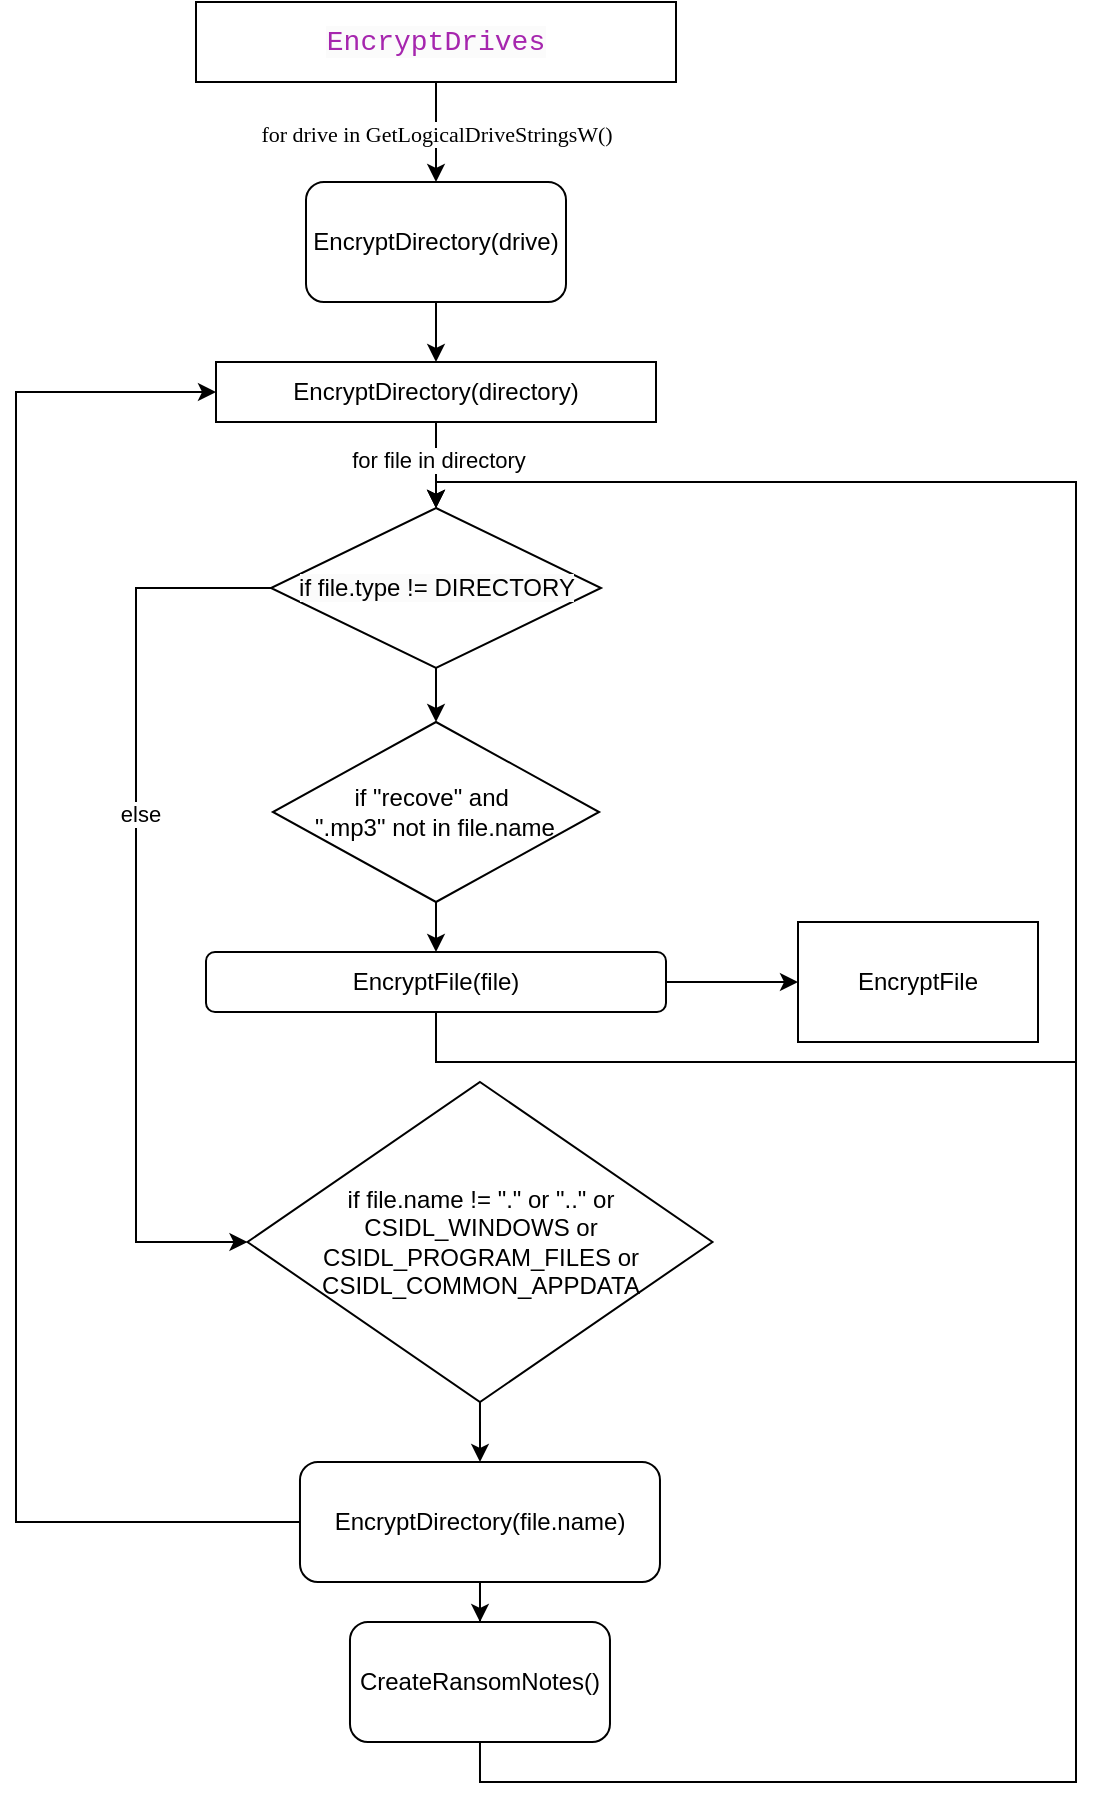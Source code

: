 <mxfile version="22.1.14" type="onedrive">
  <diagram name="Page-1" id="mA9KnFMOpT-UQdTU4MqX">
    <mxGraphModel grid="1" page="1" gridSize="10" guides="1" tooltips="1" connect="1" arrows="1" fold="1" pageScale="1" pageWidth="827" pageHeight="1169" math="0" shadow="0">
      <root>
        <mxCell id="0" />
        <mxCell id="1" parent="0" />
        <mxCell id="yoWECQIdevA45j4zDhMU-1" style="edgeStyle=orthogonalEdgeStyle;rounded=0;orthogonalLoop=1;jettySize=auto;html=1;exitX=0.5;exitY=1;exitDx=0;exitDy=0;" edge="1" parent="1" source="yoWECQIdevA45j4zDhMU-3" target="yoWECQIdevA45j4zDhMU-21">
          <mxGeometry relative="1" as="geometry">
            <mxPoint x="1060" y="2820" as="targetPoint" />
          </mxGeometry>
        </mxCell>
        <mxCell id="yoWECQIdevA45j4zDhMU-2" value="&lt;font face=&quot;Consolas&quot;&gt;for drive in&amp;nbsp;GetLogicalDriveStringsW()&lt;/font&gt;" style="edgeLabel;html=1;align=center;verticalAlign=middle;resizable=0;points=[];" connectable="0" vertex="1" parent="yoWECQIdevA45j4zDhMU-1">
          <mxGeometry x="0.034" relative="1" as="geometry">
            <mxPoint as="offset" />
          </mxGeometry>
        </mxCell>
        <mxCell id="yoWECQIdevA45j4zDhMU-3" value="&lt;span style=&quot;color: rgb(166, 38, 174); font-family: Consolas, &amp;quot;Courier New&amp;quot;, monospace; font-size: 14px; font-style: normal; font-variant-ligatures: normal; font-variant-caps: normal; font-weight: 400; letter-spacing: normal; orphans: 2; text-align: center; text-indent: 0px; text-transform: none; widows: 2; word-spacing: 0px; -webkit-text-stroke-width: 0px; background-color: rgb(251, 251, 251); text-decoration-thickness: initial; text-decoration-style: initial; text-decoration-color: initial; float: none; display: inline !important;&quot;&gt;EncryptDrives&lt;/span&gt;" style="rounded=0;whiteSpace=wrap;html=1;" vertex="1" parent="1">
          <mxGeometry x="940" y="2700" width="240" height="40" as="geometry" />
        </mxCell>
        <mxCell id="yoWECQIdevA45j4zDhMU-4" style="edgeStyle=orthogonalEdgeStyle;rounded=0;orthogonalLoop=1;jettySize=auto;html=1;exitX=0.5;exitY=1;exitDx=0;exitDy=0;entryX=0.5;entryY=0;entryDx=0;entryDy=0;" edge="1" parent="1" source="yoWECQIdevA45j4zDhMU-6" target="yoWECQIdevA45j4zDhMU-14">
          <mxGeometry relative="1" as="geometry">
            <mxPoint x="1060" y="2950" as="targetPoint" />
          </mxGeometry>
        </mxCell>
        <mxCell id="yoWECQIdevA45j4zDhMU-5" value="for file in directory" style="edgeLabel;html=1;align=center;verticalAlign=middle;resizable=0;points=[];" connectable="0" vertex="1" parent="yoWECQIdevA45j4zDhMU-4">
          <mxGeometry x="-0.018" y="-2" relative="1" as="geometry">
            <mxPoint x="3" y="-2" as="offset" />
          </mxGeometry>
        </mxCell>
        <mxCell id="yoWECQIdevA45j4zDhMU-6" value="EncryptDirectory(directory)" style="rounded=0;whiteSpace=wrap;html=1;" vertex="1" parent="1">
          <mxGeometry x="950" y="2880" width="220" height="30" as="geometry" />
        </mxCell>
        <mxCell id="yoWECQIdevA45j4zDhMU-7" style="edgeStyle=orthogonalEdgeStyle;rounded=0;orthogonalLoop=1;jettySize=auto;html=1;exitX=1;exitY=0.5;exitDx=0;exitDy=0;" edge="1" parent="1" source="yoWECQIdevA45j4zDhMU-9" target="yoWECQIdevA45j4zDhMU-10">
          <mxGeometry relative="1" as="geometry">
            <mxPoint x="1220" y="3110" as="targetPoint" />
          </mxGeometry>
        </mxCell>
        <mxCell id="yoWECQIdevA45j4zDhMU-8" style="edgeStyle=orthogonalEdgeStyle;rounded=0;orthogonalLoop=1;jettySize=auto;html=1;exitX=0.5;exitY=1;exitDx=0;exitDy=0;entryX=0.5;entryY=0;entryDx=0;entryDy=0;" edge="1" parent="1" source="yoWECQIdevA45j4zDhMU-9" target="yoWECQIdevA45j4zDhMU-14">
          <mxGeometry relative="1" as="geometry">
            <Array as="points">
              <mxPoint x="1060" y="3205" />
              <mxPoint x="1060" y="3230" />
              <mxPoint x="1380" y="3230" />
              <mxPoint x="1380" y="2940" />
              <mxPoint x="1060" y="2940" />
            </Array>
          </mxGeometry>
        </mxCell>
        <mxCell id="yoWECQIdevA45j4zDhMU-9" value="EncryptFile(file)" style="rounded=1;whiteSpace=wrap;html=1;" vertex="1" parent="1">
          <mxGeometry x="945" y="3175" width="230" height="30" as="geometry" />
        </mxCell>
        <mxCell id="yoWECQIdevA45j4zDhMU-10" value="EncryptFile" style="rounded=0;whiteSpace=wrap;html=1;" vertex="1" parent="1">
          <mxGeometry x="1241" y="3160" width="120" height="60" as="geometry" />
        </mxCell>
        <mxCell id="yoWECQIdevA45j4zDhMU-11" style="edgeStyle=orthogonalEdgeStyle;rounded=0;orthogonalLoop=1;jettySize=auto;html=1;exitX=0;exitY=0.5;exitDx=0;exitDy=0;entryX=0;entryY=0.5;entryDx=0;entryDy=0;" edge="1" parent="1" source="yoWECQIdevA45j4zDhMU-14" target="yoWECQIdevA45j4zDhMU-16">
          <mxGeometry relative="1" as="geometry">
            <mxPoint x="997.74" y="3170" as="targetPoint" />
            <Array as="points">
              <mxPoint x="910" y="2993" />
              <mxPoint x="910" y="3320" />
            </Array>
          </mxGeometry>
        </mxCell>
        <mxCell id="yoWECQIdevA45j4zDhMU-12" value="else" style="edgeLabel;html=1;align=center;verticalAlign=middle;resizable=0;points=[];" connectable="0" vertex="1" parent="yoWECQIdevA45j4zDhMU-11">
          <mxGeometry x="-0.201" y="2" relative="1" as="geometry">
            <mxPoint as="offset" />
          </mxGeometry>
        </mxCell>
        <mxCell id="yoWECQIdevA45j4zDhMU-13" style="edgeStyle=orthogonalEdgeStyle;rounded=0;orthogonalLoop=1;jettySize=auto;html=1;exitX=0.5;exitY=1;exitDx=0;exitDy=0;entryX=0.5;entryY=0;entryDx=0;entryDy=0;" edge="1" parent="1" source="yoWECQIdevA45j4zDhMU-14" target="yoWECQIdevA45j4zDhMU-25">
          <mxGeometry relative="1" as="geometry" />
        </mxCell>
        <mxCell id="yoWECQIdevA45j4zDhMU-14" value="&lt;span style=&quot;color: rgb(0, 0, 0); font-family: Helvetica; font-size: 12px; font-style: normal; font-variant-ligatures: normal; font-variant-caps: normal; font-weight: 400; letter-spacing: normal; orphans: 2; text-align: center; text-indent: 0px; text-transform: none; widows: 2; word-spacing: 0px; -webkit-text-stroke-width: 0px; background-color: rgb(251, 251, 251); text-decoration-thickness: initial; text-decoration-style: initial; text-decoration-color: initial; float: none; display: inline !important;&quot;&gt;if file.type != DIRECTORY&lt;/span&gt;" style="rhombus;whiteSpace=wrap;html=1;" vertex="1" parent="1">
          <mxGeometry x="977.5" y="2953" width="165" height="80" as="geometry" />
        </mxCell>
        <mxCell id="yoWECQIdevA45j4zDhMU-15" style="edgeStyle=orthogonalEdgeStyle;rounded=0;orthogonalLoop=1;jettySize=auto;html=1;exitX=0.5;exitY=1;exitDx=0;exitDy=0;" edge="1" parent="1" source="yoWECQIdevA45j4zDhMU-16" target="yoWECQIdevA45j4zDhMU-19">
          <mxGeometry relative="1" as="geometry">
            <mxPoint x="1081.99" y="3430" as="targetPoint" />
          </mxGeometry>
        </mxCell>
        <mxCell id="yoWECQIdevA45j4zDhMU-16" value="&lt;div style=&quot;&quot;&gt;if file.name != &quot;.&quot; or &quot;..&quot; or CSIDL_WINDOWS or CSIDL_PROGRAM_FILES or CSIDL_COMMON_APPDATA&lt;/div&gt;" style="rhombus;whiteSpace=wrap;html=1;align=center;" vertex="1" parent="1">
          <mxGeometry x="965.74" y="3240" width="232.5" height="160" as="geometry" />
        </mxCell>
        <mxCell id="yoWECQIdevA45j4zDhMU-17" style="edgeStyle=orthogonalEdgeStyle;rounded=0;orthogonalLoop=1;jettySize=auto;html=1;exitX=0;exitY=0.5;exitDx=0;exitDy=0;entryX=0;entryY=0.5;entryDx=0;entryDy=0;" edge="1" parent="1" source="yoWECQIdevA45j4zDhMU-19" target="yoWECQIdevA45j4zDhMU-6">
          <mxGeometry relative="1" as="geometry">
            <Array as="points">
              <mxPoint x="850" y="3460" />
              <mxPoint x="850" y="2895" />
            </Array>
          </mxGeometry>
        </mxCell>
        <mxCell id="yoWECQIdevA45j4zDhMU-18" style="edgeStyle=orthogonalEdgeStyle;rounded=0;orthogonalLoop=1;jettySize=auto;html=1;exitX=0.5;exitY=1;exitDx=0;exitDy=0;" edge="1" parent="1" source="yoWECQIdevA45j4zDhMU-19" target="yoWECQIdevA45j4zDhMU-23">
          <mxGeometry relative="1" as="geometry">
            <mxPoint x="1081.99" y="3510" as="targetPoint" />
          </mxGeometry>
        </mxCell>
        <mxCell id="yoWECQIdevA45j4zDhMU-19" value="EncryptDirectory(file.name)" style="rounded=1;whiteSpace=wrap;html=1;" vertex="1" parent="1">
          <mxGeometry x="991.99" y="3430" width="180" height="60" as="geometry" />
        </mxCell>
        <mxCell id="yoWECQIdevA45j4zDhMU-20" style="edgeStyle=orthogonalEdgeStyle;rounded=0;orthogonalLoop=1;jettySize=auto;html=1;exitX=0.5;exitY=1;exitDx=0;exitDy=0;entryX=0.5;entryY=0;entryDx=0;entryDy=0;" edge="1" parent="1" source="yoWECQIdevA45j4zDhMU-21" target="yoWECQIdevA45j4zDhMU-6">
          <mxGeometry relative="1" as="geometry" />
        </mxCell>
        <mxCell id="yoWECQIdevA45j4zDhMU-21" value="EncryptDirectory(drive)" style="rounded=1;whiteSpace=wrap;html=1;" vertex="1" parent="1">
          <mxGeometry x="995" y="2790" width="130" height="60" as="geometry" />
        </mxCell>
        <mxCell id="yoWECQIdevA45j4zDhMU-22" style="edgeStyle=orthogonalEdgeStyle;rounded=0;orthogonalLoop=1;jettySize=auto;html=1;exitX=0.5;exitY=1;exitDx=0;exitDy=0;entryX=0.5;entryY=0;entryDx=0;entryDy=0;" edge="1" parent="1" source="yoWECQIdevA45j4zDhMU-23" target="yoWECQIdevA45j4zDhMU-14">
          <mxGeometry relative="1" as="geometry">
            <Array as="points">
              <mxPoint x="1082" y="3590" />
              <mxPoint x="1380" y="3590" />
              <mxPoint x="1380" y="2940" />
              <mxPoint x="1060" y="2940" />
            </Array>
          </mxGeometry>
        </mxCell>
        <mxCell id="yoWECQIdevA45j4zDhMU-23" value="CreateRansomNotes()" style="rounded=1;whiteSpace=wrap;html=1;" vertex="1" parent="1">
          <mxGeometry x="1016.99" y="3510" width="130" height="60" as="geometry" />
        </mxCell>
        <mxCell id="yoWECQIdevA45j4zDhMU-24" style="edgeStyle=orthogonalEdgeStyle;rounded=0;orthogonalLoop=1;jettySize=auto;html=1;exitX=0.5;exitY=1;exitDx=0;exitDy=0;entryX=0.5;entryY=0;entryDx=0;entryDy=0;" edge="1" parent="1" source="yoWECQIdevA45j4zDhMU-25" target="yoWECQIdevA45j4zDhMU-9">
          <mxGeometry relative="1" as="geometry" />
        </mxCell>
        <mxCell id="yoWECQIdevA45j4zDhMU-25" value="&lt;div style=&quot;&quot;&gt;&lt;span style=&quot;background-color: initial;&quot;&gt;if &quot;recove&quot; and&amp;nbsp;&lt;/span&gt;&lt;/div&gt;&lt;div style=&quot;&quot;&gt;&lt;span style=&quot;background-color: initial;&quot;&gt;&quot;.mp3&quot;&amp;nbsp;&lt;/span&gt;&lt;span style=&quot;background-color: initial;&quot;&gt;not in file.name&lt;/span&gt;&lt;/div&gt;" style="rhombus;whiteSpace=wrap;html=1;align=center;" vertex="1" parent="1">
          <mxGeometry x="978.44" y="3060" width="163.12" height="90" as="geometry" />
        </mxCell>
      </root>
    </mxGraphModel>
  </diagram>
</mxfile>
